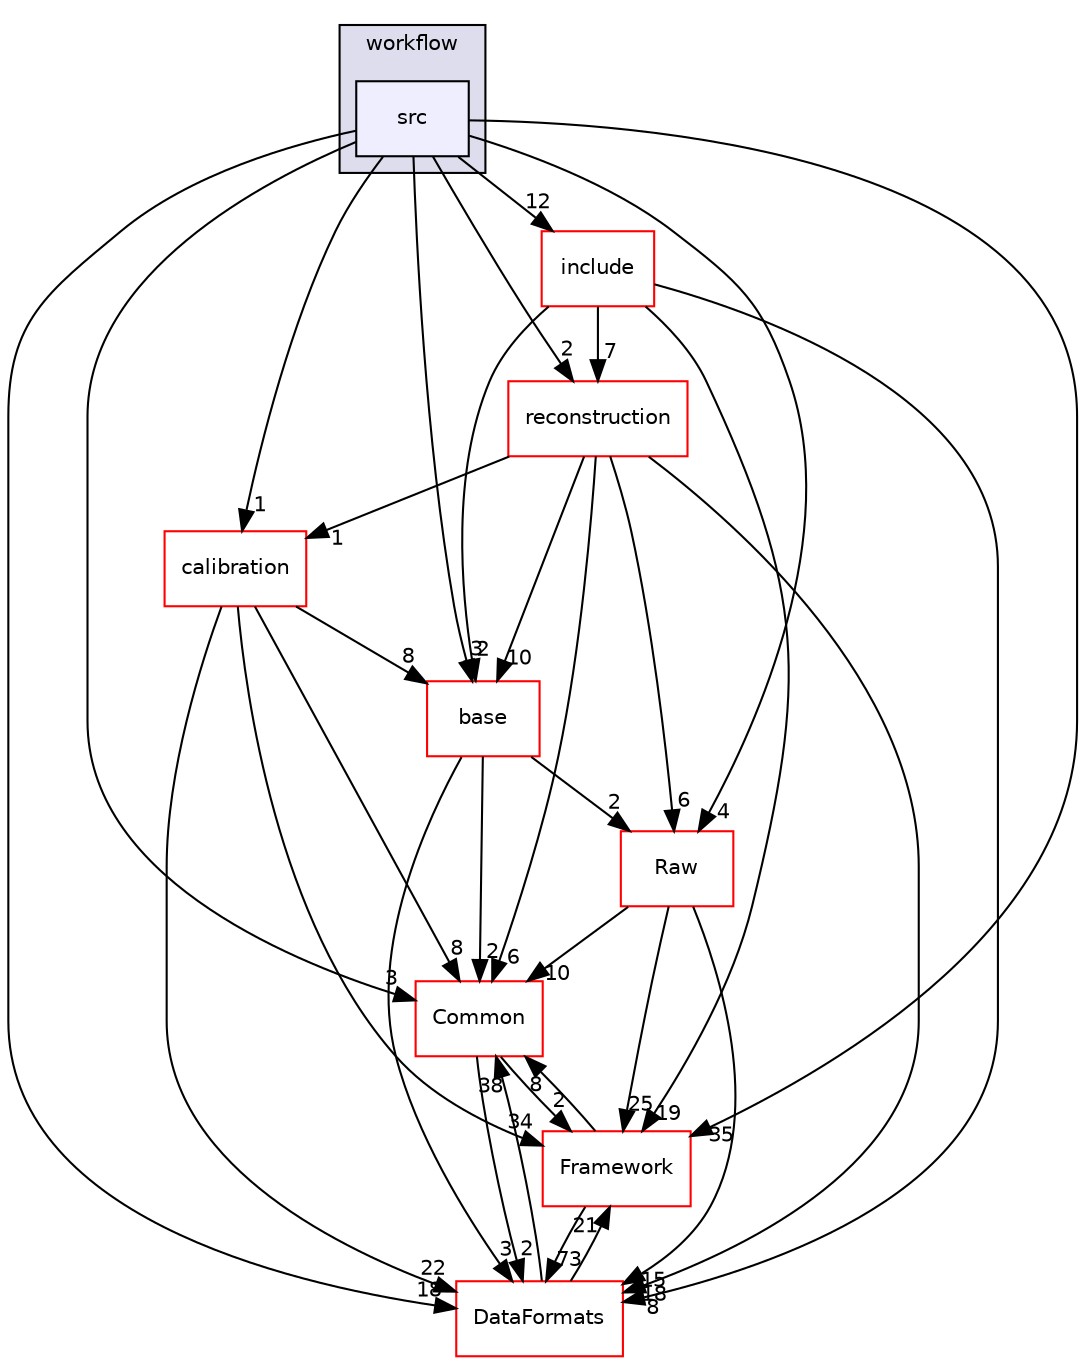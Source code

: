 digraph "/home/travis/build/AliceO2Group/AliceO2/Detectors/TOF/workflow/src" {
  bgcolor=transparent;
  compound=true
  node [ fontsize="10", fontname="Helvetica"];
  edge [ labelfontsize="10", labelfontname="Helvetica"];
  subgraph clusterdir_f8afc936feb89e961bf89d3429577266 {
    graph [ bgcolor="#ddddee", pencolor="black", label="workflow" fontname="Helvetica", fontsize="10", URL="dir_f8afc936feb89e961bf89d3429577266.html"]
  dir_0950b2dc66a51d5a0388b64d5589dc1f [shape=box, label="src", style="filled", fillcolor="#eeeeff", pencolor="black", URL="dir_0950b2dc66a51d5a0388b64d5589dc1f.html"];
  }
  dir_05a16b4aafcf565bf27c80a83f092bb1 [shape=box label="include" color="red" URL="dir_05a16b4aafcf565bf27c80a83f092bb1.html"];
  dir_7559d374f7e4089a12282edb4b89411f [shape=box label="calibration" color="red" URL="dir_7559d374f7e4089a12282edb4b89411f.html"];
  dir_4ab6b4cc6a7edbff49100e9123df213f [shape=box label="Common" color="red" URL="dir_4ab6b4cc6a7edbff49100e9123df213f.html"];
  dir_0189f3ad6abecd72f822a0c3914f12b2 [shape=box label="base" color="red" URL="dir_0189f3ad6abecd72f822a0c3914f12b2.html"];
  dir_bcbb2cf9a3d3d83e5515c82071a07177 [shape=box label="Framework" color="red" URL="dir_bcbb2cf9a3d3d83e5515c82071a07177.html"];
  dir_26637d1bd82229bc9ed97f7e706be743 [shape=box label="Raw" color="red" URL="dir_26637d1bd82229bc9ed97f7e706be743.html"];
  dir_d1fec883a65fe865f3e91884d818def8 [shape=box label="reconstruction" color="red" URL="dir_d1fec883a65fe865f3e91884d818def8.html"];
  dir_2171f7ec022c5423887b07c69b2f5b48 [shape=box label="DataFormats" color="red" URL="dir_2171f7ec022c5423887b07c69b2f5b48.html"];
  dir_05a16b4aafcf565bf27c80a83f092bb1->dir_0189f3ad6abecd72f822a0c3914f12b2 [headlabel="2", labeldistance=1.5 headhref="dir_000472_000151.html"];
  dir_05a16b4aafcf565bf27c80a83f092bb1->dir_bcbb2cf9a3d3d83e5515c82071a07177 [headlabel="19", labeldistance=1.5 headhref="dir_000472_000063.html"];
  dir_05a16b4aafcf565bf27c80a83f092bb1->dir_d1fec883a65fe865f3e91884d818def8 [headlabel="7", labeldistance=1.5 headhref="dir_000472_000386.html"];
  dir_05a16b4aafcf565bf27c80a83f092bb1->dir_2171f7ec022c5423887b07c69b2f5b48 [headlabel="8", labeldistance=1.5 headhref="dir_000472_000090.html"];
  dir_7559d374f7e4089a12282edb4b89411f->dir_4ab6b4cc6a7edbff49100e9123df213f [headlabel="8", labeldistance=1.5 headhref="dir_000645_000036.html"];
  dir_7559d374f7e4089a12282edb4b89411f->dir_0189f3ad6abecd72f822a0c3914f12b2 [headlabel="8", labeldistance=1.5 headhref="dir_000645_000151.html"];
  dir_7559d374f7e4089a12282edb4b89411f->dir_bcbb2cf9a3d3d83e5515c82071a07177 [headlabel="34", labeldistance=1.5 headhref="dir_000645_000063.html"];
  dir_7559d374f7e4089a12282edb4b89411f->dir_2171f7ec022c5423887b07c69b2f5b48 [headlabel="22", labeldistance=1.5 headhref="dir_000645_000090.html"];
  dir_4ab6b4cc6a7edbff49100e9123df213f->dir_bcbb2cf9a3d3d83e5515c82071a07177 [headlabel="2", labeldistance=1.5 headhref="dir_000036_000063.html"];
  dir_4ab6b4cc6a7edbff49100e9123df213f->dir_2171f7ec022c5423887b07c69b2f5b48 [headlabel="2", labeldistance=1.5 headhref="dir_000036_000090.html"];
  dir_0189f3ad6abecd72f822a0c3914f12b2->dir_4ab6b4cc6a7edbff49100e9123df213f [headlabel="2", labeldistance=1.5 headhref="dir_000151_000036.html"];
  dir_0189f3ad6abecd72f822a0c3914f12b2->dir_26637d1bd82229bc9ed97f7e706be743 [headlabel="2", labeldistance=1.5 headhref="dir_000151_000628.html"];
  dir_0189f3ad6abecd72f822a0c3914f12b2->dir_2171f7ec022c5423887b07c69b2f5b48 [headlabel="3", labeldistance=1.5 headhref="dir_000151_000090.html"];
  dir_bcbb2cf9a3d3d83e5515c82071a07177->dir_4ab6b4cc6a7edbff49100e9123df213f [headlabel="8", labeldistance=1.5 headhref="dir_000063_000036.html"];
  dir_bcbb2cf9a3d3d83e5515c82071a07177->dir_2171f7ec022c5423887b07c69b2f5b48 [headlabel="73", labeldistance=1.5 headhref="dir_000063_000090.html"];
  dir_0950b2dc66a51d5a0388b64d5589dc1f->dir_05a16b4aafcf565bf27c80a83f092bb1 [headlabel="12", labeldistance=1.5 headhref="dir_000475_000472.html"];
  dir_0950b2dc66a51d5a0388b64d5589dc1f->dir_7559d374f7e4089a12282edb4b89411f [headlabel="1", labeldistance=1.5 headhref="dir_000475_000645.html"];
  dir_0950b2dc66a51d5a0388b64d5589dc1f->dir_4ab6b4cc6a7edbff49100e9123df213f [headlabel="3", labeldistance=1.5 headhref="dir_000475_000036.html"];
  dir_0950b2dc66a51d5a0388b64d5589dc1f->dir_0189f3ad6abecd72f822a0c3914f12b2 [headlabel="3", labeldistance=1.5 headhref="dir_000475_000151.html"];
  dir_0950b2dc66a51d5a0388b64d5589dc1f->dir_bcbb2cf9a3d3d83e5515c82071a07177 [headlabel="35", labeldistance=1.5 headhref="dir_000475_000063.html"];
  dir_0950b2dc66a51d5a0388b64d5589dc1f->dir_26637d1bd82229bc9ed97f7e706be743 [headlabel="4", labeldistance=1.5 headhref="dir_000475_000628.html"];
  dir_0950b2dc66a51d5a0388b64d5589dc1f->dir_d1fec883a65fe865f3e91884d818def8 [headlabel="2", labeldistance=1.5 headhref="dir_000475_000386.html"];
  dir_0950b2dc66a51d5a0388b64d5589dc1f->dir_2171f7ec022c5423887b07c69b2f5b48 [headlabel="18", labeldistance=1.5 headhref="dir_000475_000090.html"];
  dir_26637d1bd82229bc9ed97f7e706be743->dir_4ab6b4cc6a7edbff49100e9123df213f [headlabel="10", labeldistance=1.5 headhref="dir_000628_000036.html"];
  dir_26637d1bd82229bc9ed97f7e706be743->dir_bcbb2cf9a3d3d83e5515c82071a07177 [headlabel="25", labeldistance=1.5 headhref="dir_000628_000063.html"];
  dir_26637d1bd82229bc9ed97f7e706be743->dir_2171f7ec022c5423887b07c69b2f5b48 [headlabel="15", labeldistance=1.5 headhref="dir_000628_000090.html"];
  dir_d1fec883a65fe865f3e91884d818def8->dir_7559d374f7e4089a12282edb4b89411f [headlabel="1", labeldistance=1.5 headhref="dir_000386_000645.html"];
  dir_d1fec883a65fe865f3e91884d818def8->dir_4ab6b4cc6a7edbff49100e9123df213f [headlabel="6", labeldistance=1.5 headhref="dir_000386_000036.html"];
  dir_d1fec883a65fe865f3e91884d818def8->dir_0189f3ad6abecd72f822a0c3914f12b2 [headlabel="10", labeldistance=1.5 headhref="dir_000386_000151.html"];
  dir_d1fec883a65fe865f3e91884d818def8->dir_26637d1bd82229bc9ed97f7e706be743 [headlabel="6", labeldistance=1.5 headhref="dir_000386_000628.html"];
  dir_d1fec883a65fe865f3e91884d818def8->dir_2171f7ec022c5423887b07c69b2f5b48 [headlabel="18", labeldistance=1.5 headhref="dir_000386_000090.html"];
  dir_2171f7ec022c5423887b07c69b2f5b48->dir_4ab6b4cc6a7edbff49100e9123df213f [headlabel="38", labeldistance=1.5 headhref="dir_000090_000036.html"];
  dir_2171f7ec022c5423887b07c69b2f5b48->dir_bcbb2cf9a3d3d83e5515c82071a07177 [headlabel="21", labeldistance=1.5 headhref="dir_000090_000063.html"];
}
